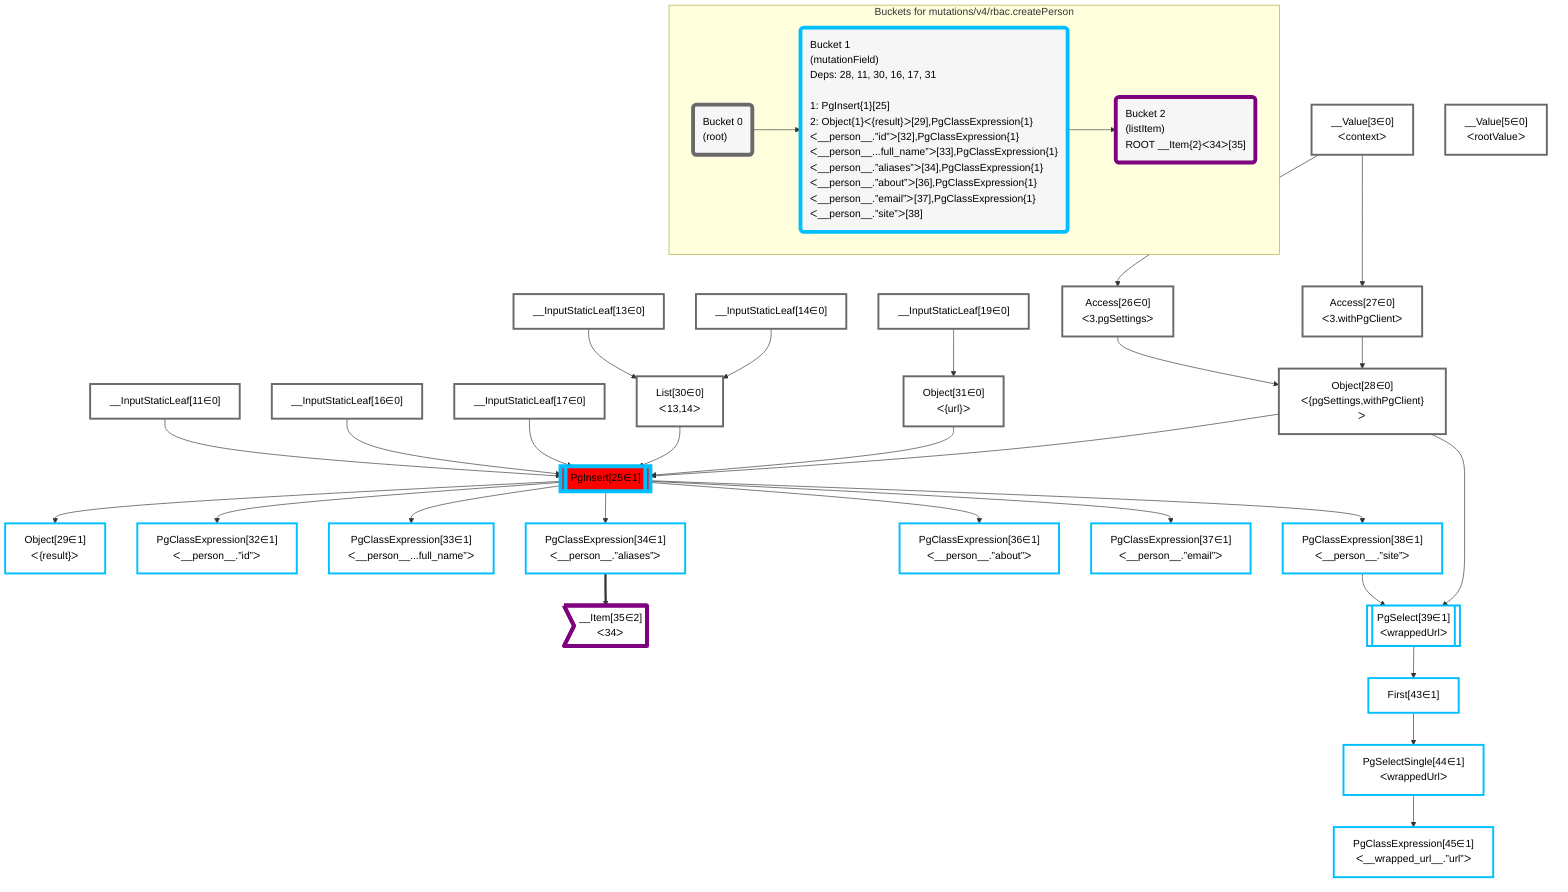 graph TD
    classDef path fill:#eee,stroke:#000,color:#000
    classDef plan fill:#fff,stroke-width:3px,color:#000
    classDef itemplan fill:#fff,stroke-width:6px,color:#000
    classDef sideeffectplan fill:#f00,stroke-width:6px,color:#000
    classDef bucket fill:#f6f6f6,color:#000,stroke-width:6px,text-align:left


    %% define steps
    __Value3["__Value[3∈0]<br />ᐸcontextᐳ"]:::plan
    __Value5["__Value[5∈0]<br />ᐸrootValueᐳ"]:::plan
    __InputStaticLeaf11["__InputStaticLeaf[11∈0]"]:::plan
    __InputStaticLeaf13["__InputStaticLeaf[13∈0]"]:::plan
    __InputStaticLeaf14["__InputStaticLeaf[14∈0]"]:::plan
    __InputStaticLeaf16["__InputStaticLeaf[16∈0]"]:::plan
    __InputStaticLeaf17["__InputStaticLeaf[17∈0]"]:::plan
    __InputStaticLeaf19["__InputStaticLeaf[19∈0]"]:::plan
    Access26["Access[26∈0]<br />ᐸ3.pgSettingsᐳ"]:::plan
    Access27["Access[27∈0]<br />ᐸ3.withPgClientᐳ"]:::plan
    Object28["Object[28∈0]<br />ᐸ{pgSettings,withPgClient}ᐳ"]:::plan
    List30["List[30∈0]<br />ᐸ13,14ᐳ"]:::plan
    Object31["Object[31∈0]<br />ᐸ{url}ᐳ"]:::plan
    PgInsert25[["PgInsert[25∈1]"]]:::sideeffectplan
    Object29["Object[29∈1]<br />ᐸ{result}ᐳ"]:::plan
    PgClassExpression32["PgClassExpression[32∈1]<br />ᐸ__person__.”id”ᐳ"]:::plan
    PgClassExpression33["PgClassExpression[33∈1]<br />ᐸ__person__...full_name”ᐳ"]:::plan
    PgClassExpression34["PgClassExpression[34∈1]<br />ᐸ__person__.”aliases”ᐳ"]:::plan
    __Item35>"__Item[35∈2]<br />ᐸ34ᐳ"]:::itemplan
    PgClassExpression36["PgClassExpression[36∈1]<br />ᐸ__person__.”about”ᐳ"]:::plan
    PgClassExpression37["PgClassExpression[37∈1]<br />ᐸ__person__.”email”ᐳ"]:::plan
    PgClassExpression38["PgClassExpression[38∈1]<br />ᐸ__person__.”site”ᐳ"]:::plan
    PgSelect39[["PgSelect[39∈1]<br />ᐸwrappedUrlᐳ"]]:::plan
    First43["First[43∈1]"]:::plan
    PgSelectSingle44["PgSelectSingle[44∈1]<br />ᐸwrappedUrlᐳ"]:::plan
    PgClassExpression45["PgClassExpression[45∈1]<br />ᐸ__wrapped_url__.”url”ᐳ"]:::plan

    %% plan dependencies
    __Value3 --> Access26
    __Value3 --> Access27
    Access26 & Access27 --> Object28
    __InputStaticLeaf13 & __InputStaticLeaf14 --> List30
    __InputStaticLeaf19 --> Object31
    Object28 & __InputStaticLeaf11 & List30 & __InputStaticLeaf16 & __InputStaticLeaf17 & Object31 --> PgInsert25
    PgInsert25 --> Object29
    PgInsert25 --> PgClassExpression32
    PgInsert25 --> PgClassExpression33
    PgInsert25 --> PgClassExpression34
    PgClassExpression34 ==> __Item35
    PgInsert25 --> PgClassExpression36
    PgInsert25 --> PgClassExpression37
    PgInsert25 --> PgClassExpression38
    Object28 & PgClassExpression38 --> PgSelect39
    PgSelect39 --> First43
    First43 --> PgSelectSingle44
    PgSelectSingle44 --> PgClassExpression45

    %% plan-to-path relationships

    subgraph "Buckets for mutations/v4/rbac.createPerson"
    Bucket0("Bucket 0<br />(root)"):::bucket
    classDef bucket0 stroke:#696969
    class Bucket0,__Value3,__Value5,__InputStaticLeaf11,__InputStaticLeaf13,__InputStaticLeaf14,__InputStaticLeaf16,__InputStaticLeaf17,__InputStaticLeaf19,Access26,Access27,Object28,List30,Object31 bucket0
    Bucket1("Bucket 1<br />(mutationField)<br />Deps: 28, 11, 30, 16, 17, 31<br /><br />1: PgInsert{1}[25]<br />2: Object{1}ᐸ{result}ᐳ[29],PgClassExpression{1}ᐸ__person__.”id”ᐳ[32],PgClassExpression{1}ᐸ__person__...full_name”ᐳ[33],PgClassExpression{1}ᐸ__person__.”aliases”ᐳ[34],PgClassExpression{1}ᐸ__person__.”about”ᐳ[36],PgClassExpression{1}ᐸ__person__.”email”ᐳ[37],PgClassExpression{1}ᐸ__person__.”site”ᐳ[38]"):::bucket
    classDef bucket1 stroke:#00bfff
    class Bucket1,PgInsert25,Object29,PgClassExpression32,PgClassExpression33,PgClassExpression34,PgClassExpression36,PgClassExpression37,PgClassExpression38,PgSelect39,First43,PgSelectSingle44,PgClassExpression45 bucket1
    Bucket2("Bucket 2<br />(listItem)<br />ROOT __Item{2}ᐸ34ᐳ[35]"):::bucket
    classDef bucket2 stroke:#7f007f
    class Bucket2,__Item35 bucket2
    Bucket0 --> Bucket1
    Bucket1 --> Bucket2
    end